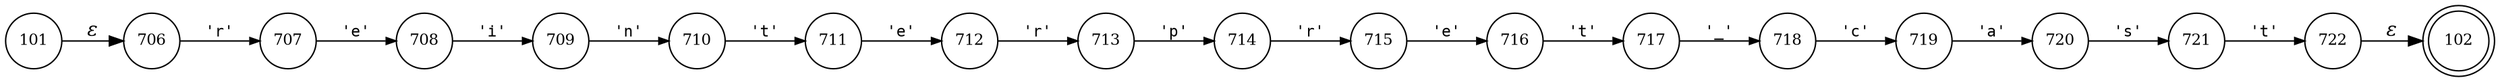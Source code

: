 digraph ATN {
rankdir=LR;
s102[fontsize=11, label="102", shape=doublecircle, fixedsize=true, width=.6];
s706[fontsize=11,label="706", shape=circle, fixedsize=true, width=.55, peripheries=1];
s707[fontsize=11,label="707", shape=circle, fixedsize=true, width=.55, peripheries=1];
s708[fontsize=11,label="708", shape=circle, fixedsize=true, width=.55, peripheries=1];
s101[fontsize=11,label="101", shape=circle, fixedsize=true, width=.55, peripheries=1];
s709[fontsize=11,label="709", shape=circle, fixedsize=true, width=.55, peripheries=1];
s710[fontsize=11,label="710", shape=circle, fixedsize=true, width=.55, peripheries=1];
s711[fontsize=11,label="711", shape=circle, fixedsize=true, width=.55, peripheries=1];
s712[fontsize=11,label="712", shape=circle, fixedsize=true, width=.55, peripheries=1];
s713[fontsize=11,label="713", shape=circle, fixedsize=true, width=.55, peripheries=1];
s714[fontsize=11,label="714", shape=circle, fixedsize=true, width=.55, peripheries=1];
s715[fontsize=11,label="715", shape=circle, fixedsize=true, width=.55, peripheries=1];
s716[fontsize=11,label="716", shape=circle, fixedsize=true, width=.55, peripheries=1];
s717[fontsize=11,label="717", shape=circle, fixedsize=true, width=.55, peripheries=1];
s718[fontsize=11,label="718", shape=circle, fixedsize=true, width=.55, peripheries=1];
s719[fontsize=11,label="719", shape=circle, fixedsize=true, width=.55, peripheries=1];
s720[fontsize=11,label="720", shape=circle, fixedsize=true, width=.55, peripheries=1];
s721[fontsize=11,label="721", shape=circle, fixedsize=true, width=.55, peripheries=1];
s722[fontsize=11,label="722", shape=circle, fixedsize=true, width=.55, peripheries=1];
s101 -> s706 [fontname="Times-Italic", label="&epsilon;"];
s706 -> s707 [fontsize=11, fontname="Courier", arrowsize=.7, label = "'r'", arrowhead = normal];
s707 -> s708 [fontsize=11, fontname="Courier", arrowsize=.7, label = "'e'", arrowhead = normal];
s708 -> s709 [fontsize=11, fontname="Courier", arrowsize=.7, label = "'i'", arrowhead = normal];
s709 -> s710 [fontsize=11, fontname="Courier", arrowsize=.7, label = "'n'", arrowhead = normal];
s710 -> s711 [fontsize=11, fontname="Courier", arrowsize=.7, label = "'t'", arrowhead = normal];
s711 -> s712 [fontsize=11, fontname="Courier", arrowsize=.7, label = "'e'", arrowhead = normal];
s712 -> s713 [fontsize=11, fontname="Courier", arrowsize=.7, label = "'r'", arrowhead = normal];
s713 -> s714 [fontsize=11, fontname="Courier", arrowsize=.7, label = "'p'", arrowhead = normal];
s714 -> s715 [fontsize=11, fontname="Courier", arrowsize=.7, label = "'r'", arrowhead = normal];
s715 -> s716 [fontsize=11, fontname="Courier", arrowsize=.7, label = "'e'", arrowhead = normal];
s716 -> s717 [fontsize=11, fontname="Courier", arrowsize=.7, label = "'t'", arrowhead = normal];
s717 -> s718 [fontsize=11, fontname="Courier", arrowsize=.7, label = "'_'", arrowhead = normal];
s718 -> s719 [fontsize=11, fontname="Courier", arrowsize=.7, label = "'c'", arrowhead = normal];
s719 -> s720 [fontsize=11, fontname="Courier", arrowsize=.7, label = "'a'", arrowhead = normal];
s720 -> s721 [fontsize=11, fontname="Courier", arrowsize=.7, label = "'s'", arrowhead = normal];
s721 -> s722 [fontsize=11, fontname="Courier", arrowsize=.7, label = "'t'", arrowhead = normal];
s722 -> s102 [fontname="Times-Italic", label="&epsilon;"];
}